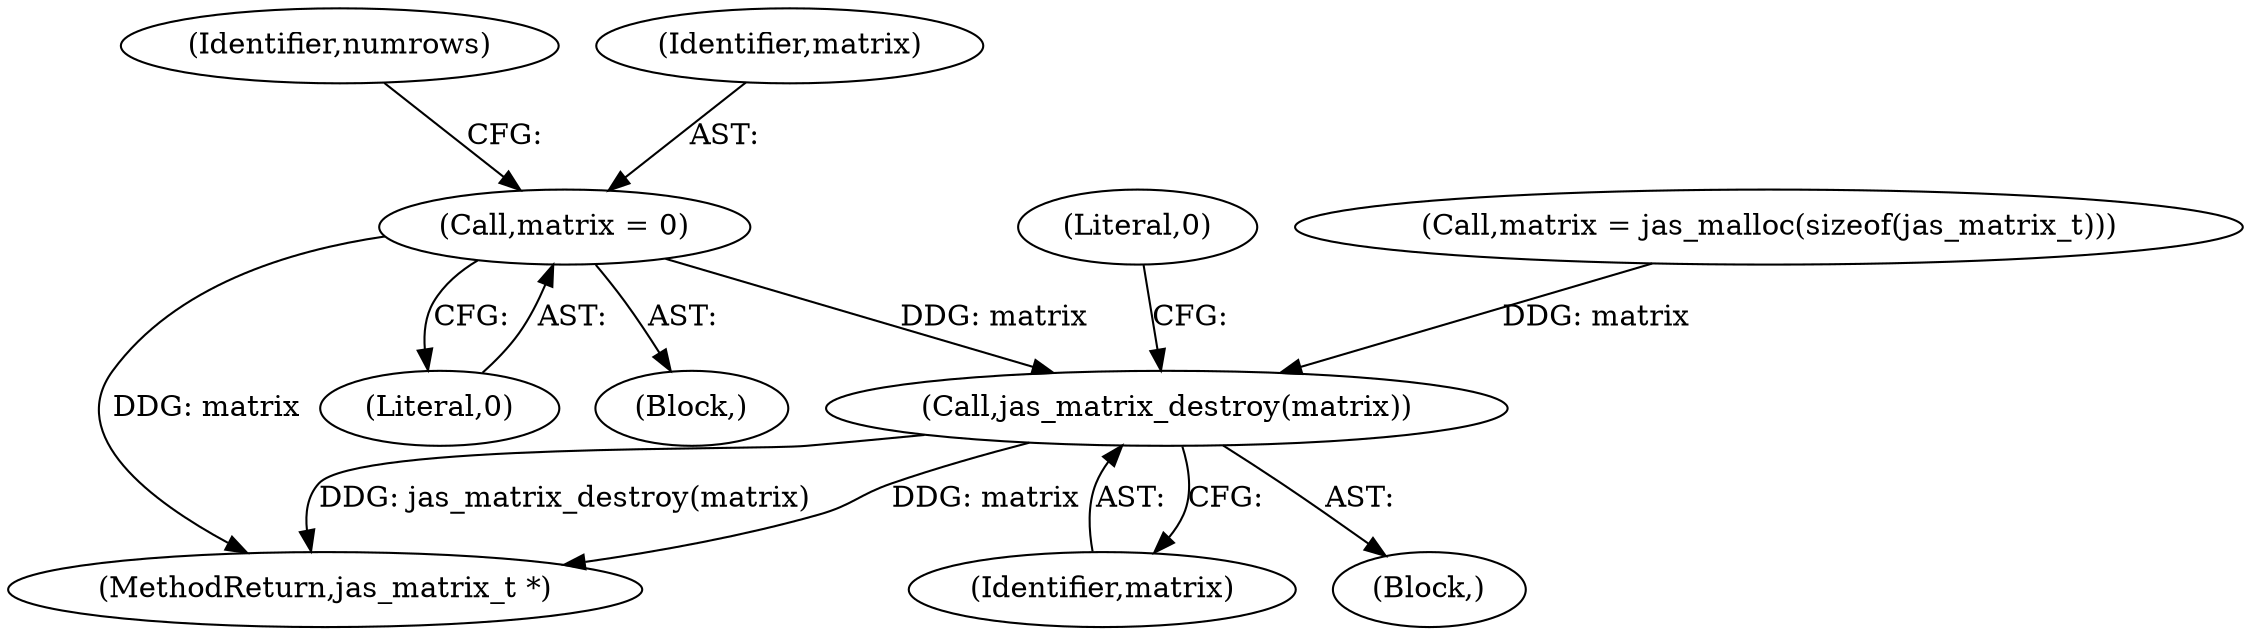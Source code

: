 digraph "0_jasper_988f8365f7d8ad8073b6786e433d34c553ecf568_1@pointer" {
"1000108" [label="(Call,matrix = 0)"];
"1000296" [label="(Call,jas_matrix_destroy(matrix))"];
"1000108" [label="(Call,matrix = 0)"];
"1000297" [label="(Identifier,matrix)"];
"1000104" [label="(Block,)"];
"1000114" [label="(Identifier,numrows)"];
"1000123" [label="(Call,matrix = jas_malloc(sizeof(jas_matrix_t)))"];
"1000110" [label="(Literal,0)"];
"1000299" [label="(Literal,0)"];
"1000296" [label="(Call,jas_matrix_destroy(matrix))"];
"1000109" [label="(Identifier,matrix)"];
"1000300" [label="(MethodReturn,jas_matrix_t *)"];
"1000295" [label="(Block,)"];
"1000108" -> "1000104"  [label="AST: "];
"1000108" -> "1000110"  [label="CFG: "];
"1000109" -> "1000108"  [label="AST: "];
"1000110" -> "1000108"  [label="AST: "];
"1000114" -> "1000108"  [label="CFG: "];
"1000108" -> "1000300"  [label="DDG: matrix"];
"1000108" -> "1000296"  [label="DDG: matrix"];
"1000296" -> "1000295"  [label="AST: "];
"1000296" -> "1000297"  [label="CFG: "];
"1000297" -> "1000296"  [label="AST: "];
"1000299" -> "1000296"  [label="CFG: "];
"1000296" -> "1000300"  [label="DDG: matrix"];
"1000296" -> "1000300"  [label="DDG: jas_matrix_destroy(matrix)"];
"1000123" -> "1000296"  [label="DDG: matrix"];
}
